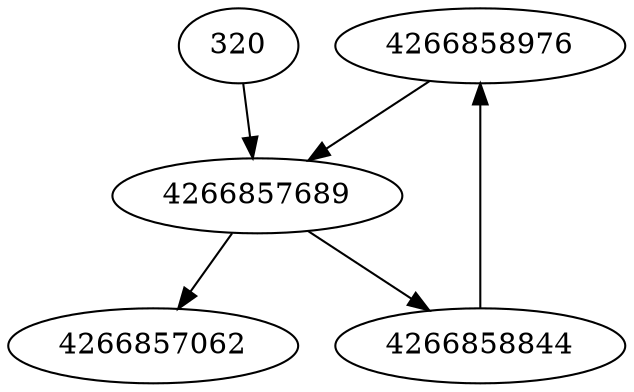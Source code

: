 strict digraph  {
4266858976;
320;
4266857062;
4266857689;
4266858844;
4266858976 -> 4266857689;
320 -> 4266857689;
4266857689 -> 4266857062;
4266857689 -> 4266858844;
4266858844 -> 4266858976;
}
